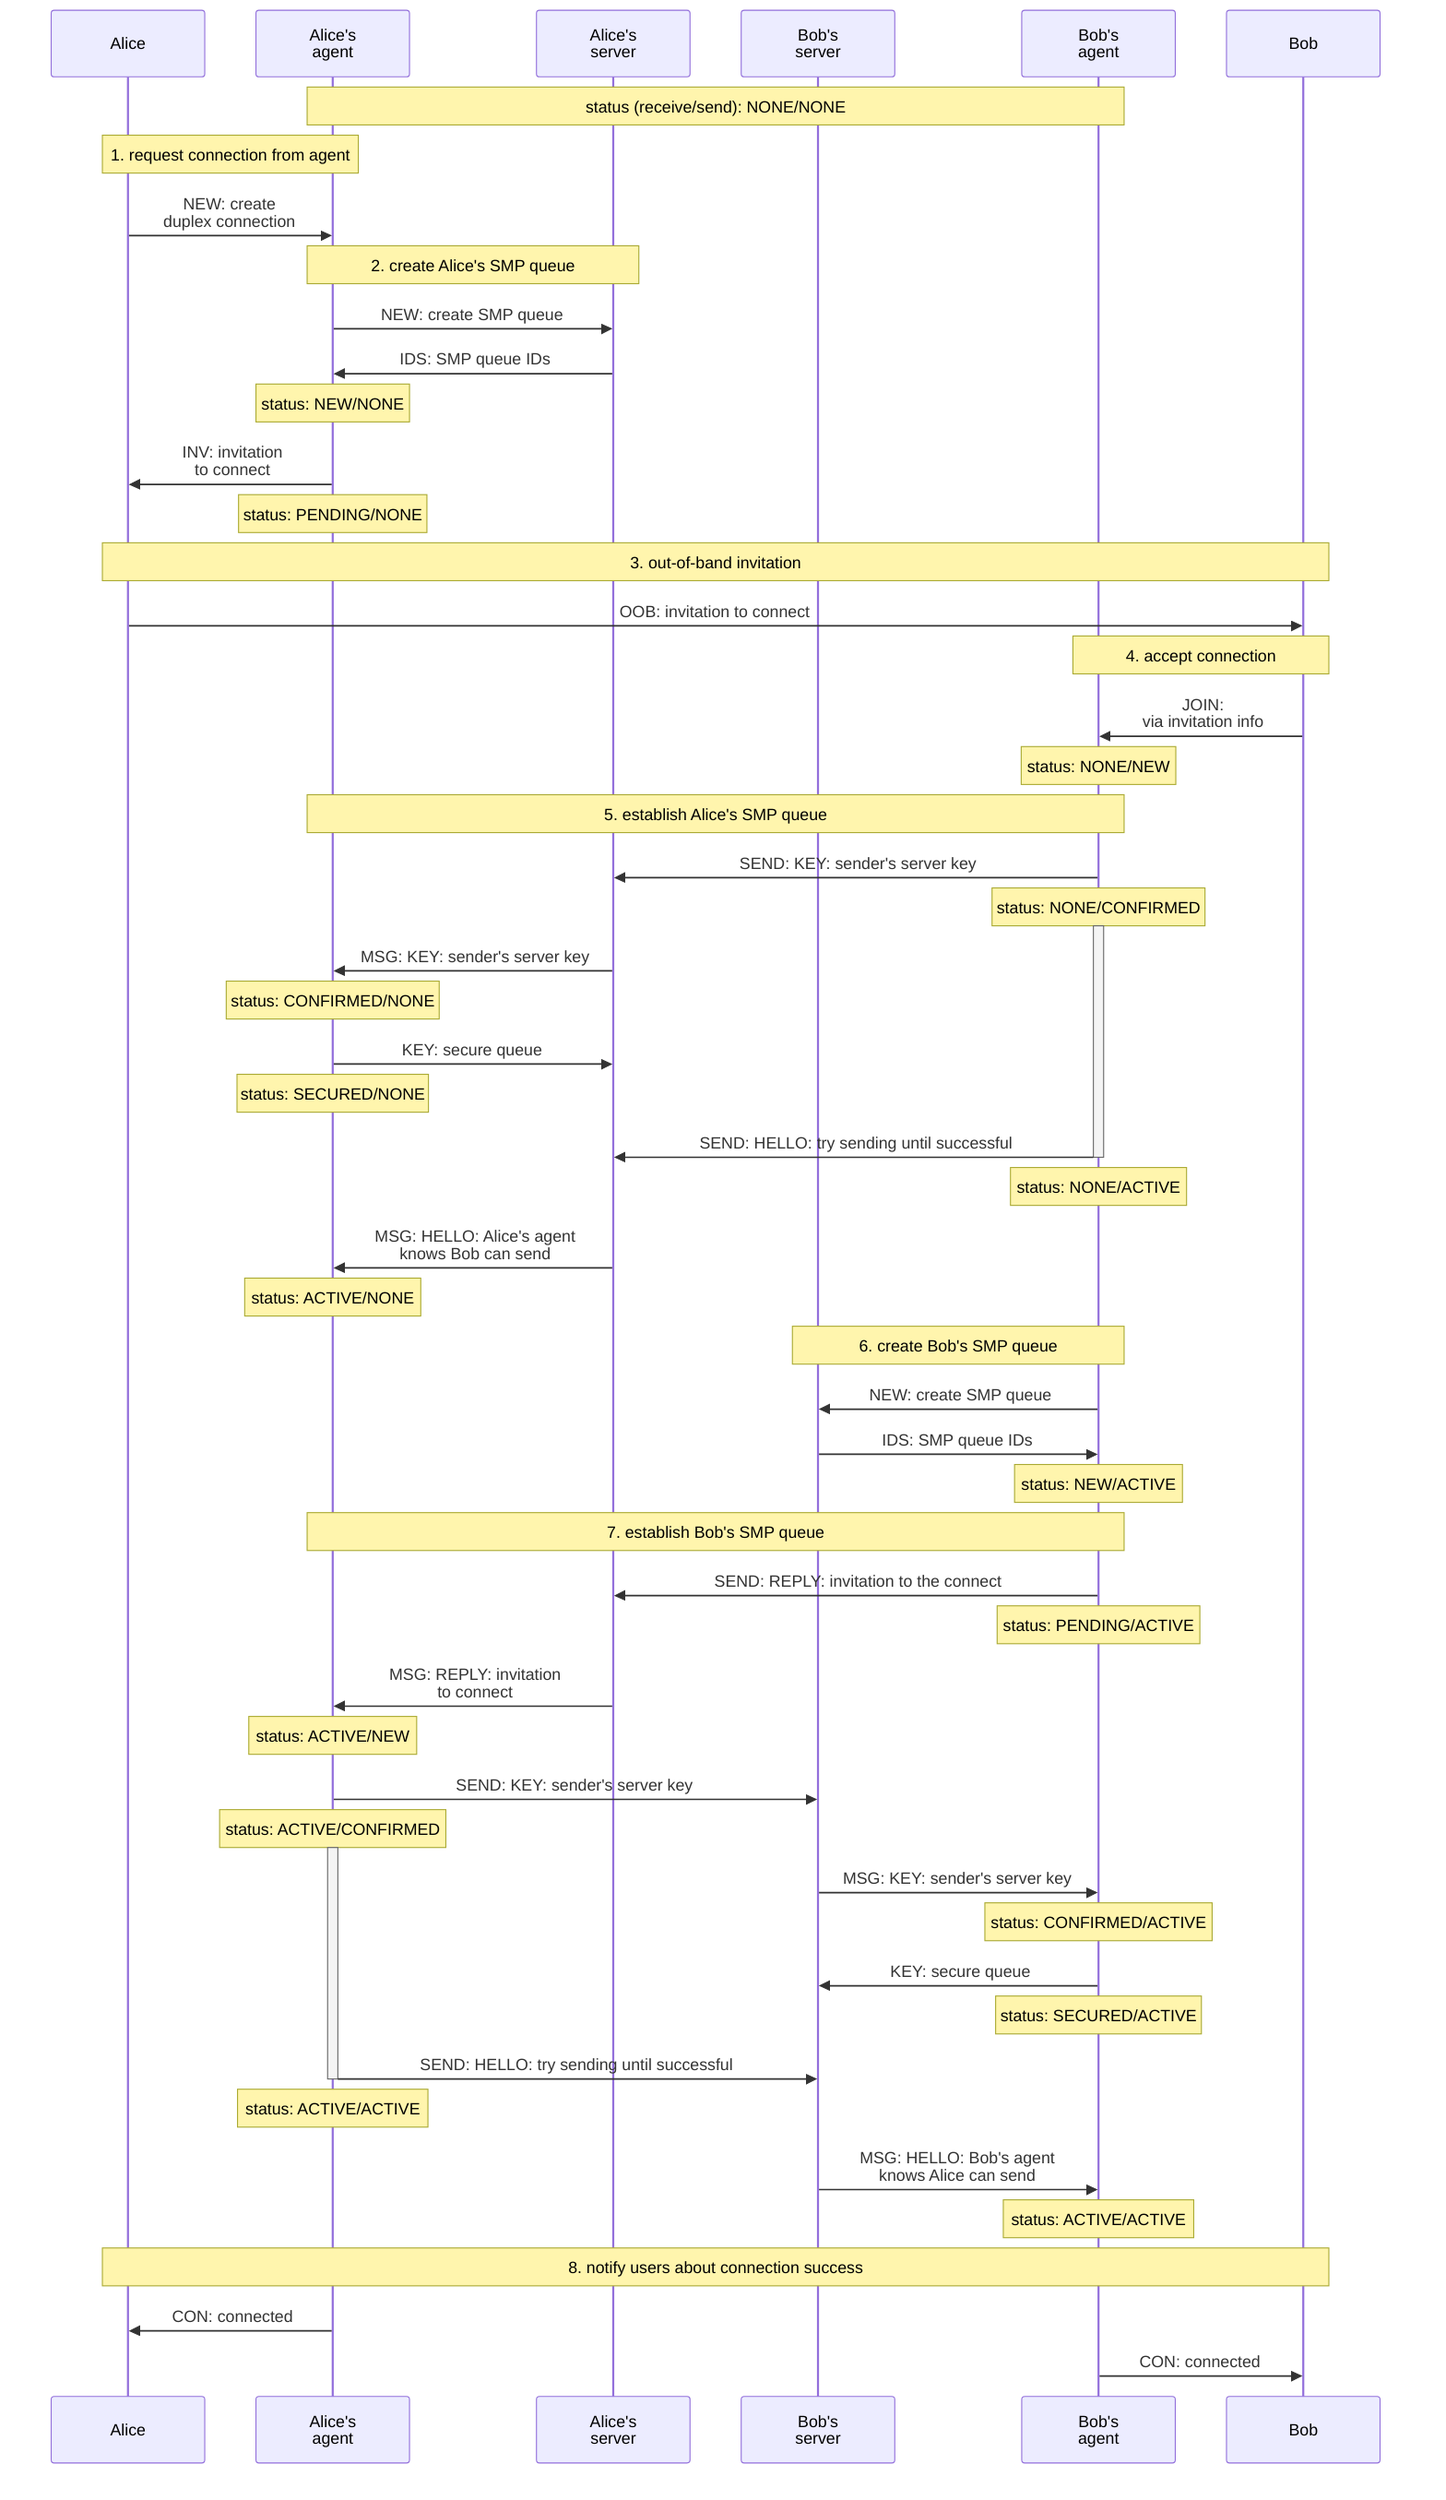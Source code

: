 sequenceDiagram
  participant A as Alice
  participant AA as Alice's<br>agent
  participant AS as Alice's<br>server
  participant BS as Bob's<br>server
  participant BA as Bob's<br>agent
  participant B as Bob

  note over AA, BA: status (receive/send): NONE/NONE

  note over A, AA: 1. request connection from agent
  A ->> AA: NEW: create<br>duplex connection
 
  note over AA, AS: 2. create Alice's SMP queue
  AA ->> AS: NEW: create SMP queue
  AS ->> AA: IDS: SMP queue IDs
  note over AA: status: NEW/NONE

  AA ->> A: INV: invitation<br>to connect
  note over AA: status: PENDING/NONE

  note over A, B: 3. out-of-band invitation
  A ->> B: OOB: invitation to connect

  note over BA, B: 4. accept connection
  B ->> BA: JOIN:<br>via invitation info
  note over BA: status: NONE/NEW

  note over BA, AA: 5. establish Alice's SMP queue
  BA ->> AS: SEND: KEY: sender's server key
  note over BA: status: NONE/CONFIRMED
  activate BA
  AS ->> AA: MSG: KEY: sender's server key
  note over AA: status: CONFIRMED/NONE
  AA ->> AS: KEY: secure queue
  note over AA: status: SECURED/NONE

  BA ->> AS: SEND: HELLO: try sending until successful
  deactivate BA
  note over BA: status: NONE/ACTIVE
  AS ->> AA: MSG: HELLO: Alice's agent<br>knows Bob can send
  note over AA: status: ACTIVE/NONE

  note over BA, BS: 6. create Bob's SMP queue
  BA ->> BS: NEW: create SMP queue
  BS ->> BA: IDS: SMP queue IDs
  note over BA: status: NEW/ACTIVE

  note over AA, BA: 7. establish Bob's SMP queue
  BA ->> AS: SEND: REPLY: invitation to the connect
  note over BA: status: PENDING/ACTIVE
  AS ->> AA: MSG: REPLY: invitation<br>to connect
  note over AA: status: ACTIVE/NEW

  AA ->> BS: SEND: KEY: sender's server key
  note over AA: status: ACTIVE/CONFIRMED
  activate AA
  BS ->> BA: MSG: KEY: sender's server key
  note over BA: status: CONFIRMED/ACTIVE
  BA ->> BS: KEY: secure queue
  note over BA: status: SECURED/ACTIVE

  AA ->> BS: SEND: HELLO: try sending until successful
  deactivate AA
  note over AA: status: ACTIVE/ACTIVE
  BS ->> BA: MSG: HELLO: Bob's agent<br>knows Alice can send
  note over BA: status: ACTIVE/ACTIVE

  note over A, B: 8. notify users about connection success
  AA ->> A: CON: connected
  BA ->> B: CON: connected